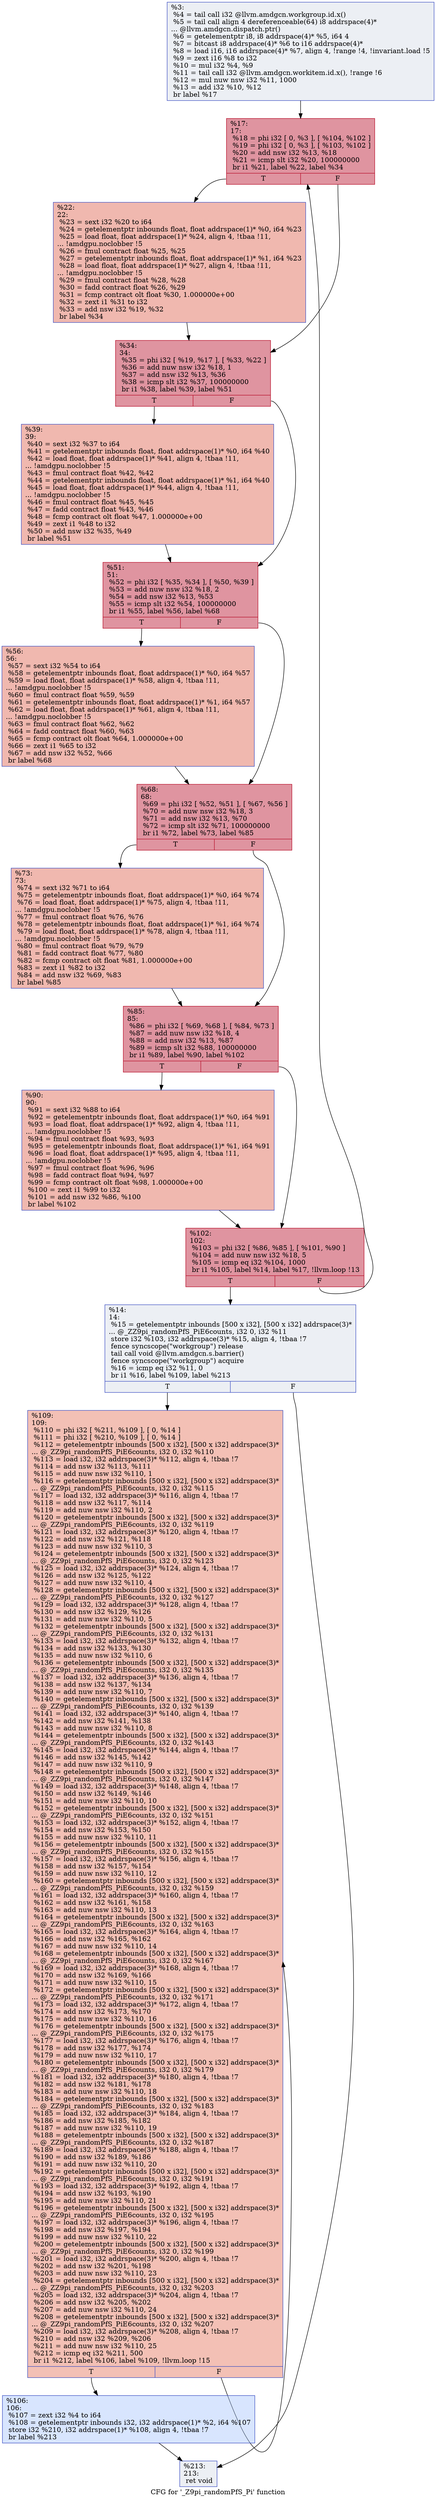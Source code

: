 digraph "CFG for '_Z9pi_randomPfS_Pi' function" {
	label="CFG for '_Z9pi_randomPfS_Pi' function";

	Node0x6125880 [shape=record,color="#3d50c3ff", style=filled, fillcolor="#d4dbe670",label="{%3:\l  %4 = tail call i32 @llvm.amdgcn.workgroup.id.x()\l  %5 = tail call align 4 dereferenceable(64) i8 addrspace(4)*\l... @llvm.amdgcn.dispatch.ptr()\l  %6 = getelementptr i8, i8 addrspace(4)* %5, i64 4\l  %7 = bitcast i8 addrspace(4)* %6 to i16 addrspace(4)*\l  %8 = load i16, i16 addrspace(4)* %7, align 4, !range !4, !invariant.load !5\l  %9 = zext i16 %8 to i32\l  %10 = mul i32 %4, %9\l  %11 = tail call i32 @llvm.amdgcn.workitem.id.x(), !range !6\l  %12 = mul nuw nsw i32 %11, 1000\l  %13 = add i32 %10, %12\l  br label %17\l}"];
	Node0x6125880 -> Node0x6127780;
	Node0x6127880 [shape=record,color="#3d50c3ff", style=filled, fillcolor="#d4dbe670",label="{%14:\l14:                                               \l  %15 = getelementptr inbounds [500 x i32], [500 x i32] addrspace(3)*\l... @_ZZ9pi_randomPfS_PiE6counts, i32 0, i32 %11\l  store i32 %103, i32 addrspace(3)* %15, align 4, !tbaa !7\l  fence syncscope(\"workgroup\") release\l  tail call void @llvm.amdgcn.s.barrier()\l  fence syncscope(\"workgroup\") acquire\l  %16 = icmp eq i32 %11, 0\l  br i1 %16, label %109, label %213\l|{<s0>T|<s1>F}}"];
	Node0x6127880:s0 -> Node0x61271d0;
	Node0x6127880:s1 -> Node0x61280b0;
	Node0x6127780 [shape=record,color="#b70d28ff", style=filled, fillcolor="#b70d2870",label="{%17:\l17:                                               \l  %18 = phi i32 [ 0, %3 ], [ %104, %102 ]\l  %19 = phi i32 [ 0, %3 ], [ %103, %102 ]\l  %20 = add nsw i32 %13, %18\l  %21 = icmp slt i32 %20, 100000000\l  br i1 %21, label %22, label %34\l|{<s0>T|<s1>F}}"];
	Node0x6127780:s0 -> Node0x6128530;
	Node0x6127780:s1 -> Node0x61285c0;
	Node0x6128530 [shape=record,color="#3d50c3ff", style=filled, fillcolor="#dc5d4a70",label="{%22:\l22:                                               \l  %23 = sext i32 %20 to i64\l  %24 = getelementptr inbounds float, float addrspace(1)* %0, i64 %23\l  %25 = load float, float addrspace(1)* %24, align 4, !tbaa !11,\l... !amdgpu.noclobber !5\l  %26 = fmul contract float %25, %25\l  %27 = getelementptr inbounds float, float addrspace(1)* %1, i64 %23\l  %28 = load float, float addrspace(1)* %27, align 4, !tbaa !11,\l... !amdgpu.noclobber !5\l  %29 = fmul contract float %28, %28\l  %30 = fadd contract float %26, %29\l  %31 = fcmp contract olt float %30, 1.000000e+00\l  %32 = zext i1 %31 to i32\l  %33 = add nsw i32 %19, %32\l  br label %34\l}"];
	Node0x6128530 -> Node0x61285c0;
	Node0x61285c0 [shape=record,color="#b70d28ff", style=filled, fillcolor="#b70d2870",label="{%34:\l34:                                               \l  %35 = phi i32 [ %19, %17 ], [ %33, %22 ]\l  %36 = add nuw nsw i32 %18, 1\l  %37 = add nsw i32 %13, %36\l  %38 = icmp slt i32 %37, 100000000\l  br i1 %38, label %39, label %51\l|{<s0>T|<s1>F}}"];
	Node0x61285c0:s0 -> Node0x612a910;
	Node0x61285c0:s1 -> Node0x612a960;
	Node0x612a910 [shape=record,color="#3d50c3ff", style=filled, fillcolor="#dc5d4a70",label="{%39:\l39:                                               \l  %40 = sext i32 %37 to i64\l  %41 = getelementptr inbounds float, float addrspace(1)* %0, i64 %40\l  %42 = load float, float addrspace(1)* %41, align 4, !tbaa !11,\l... !amdgpu.noclobber !5\l  %43 = fmul contract float %42, %42\l  %44 = getelementptr inbounds float, float addrspace(1)* %1, i64 %40\l  %45 = load float, float addrspace(1)* %44, align 4, !tbaa !11,\l... !amdgpu.noclobber !5\l  %46 = fmul contract float %45, %45\l  %47 = fadd contract float %43, %46\l  %48 = fcmp contract olt float %47, 1.000000e+00\l  %49 = zext i1 %48 to i32\l  %50 = add nsw i32 %35, %49\l  br label %51\l}"];
	Node0x612a910 -> Node0x612a960;
	Node0x612a960 [shape=record,color="#b70d28ff", style=filled, fillcolor="#b70d2870",label="{%51:\l51:                                               \l  %52 = phi i32 [ %35, %34 ], [ %50, %39 ]\l  %53 = add nuw nsw i32 %18, 2\l  %54 = add nsw i32 %13, %53\l  %55 = icmp slt i32 %54, 100000000\l  br i1 %55, label %56, label %68\l|{<s0>T|<s1>F}}"];
	Node0x612a960:s0 -> Node0x612b3b0;
	Node0x612a960:s1 -> Node0x612b400;
	Node0x612b3b0 [shape=record,color="#3d50c3ff", style=filled, fillcolor="#dc5d4a70",label="{%56:\l56:                                               \l  %57 = sext i32 %54 to i64\l  %58 = getelementptr inbounds float, float addrspace(1)* %0, i64 %57\l  %59 = load float, float addrspace(1)* %58, align 4, !tbaa !11,\l... !amdgpu.noclobber !5\l  %60 = fmul contract float %59, %59\l  %61 = getelementptr inbounds float, float addrspace(1)* %1, i64 %57\l  %62 = load float, float addrspace(1)* %61, align 4, !tbaa !11,\l... !amdgpu.noclobber !5\l  %63 = fmul contract float %62, %62\l  %64 = fadd contract float %60, %63\l  %65 = fcmp contract olt float %64, 1.000000e+00\l  %66 = zext i1 %65 to i32\l  %67 = add nsw i32 %52, %66\l  br label %68\l}"];
	Node0x612b3b0 -> Node0x612b400;
	Node0x612b400 [shape=record,color="#b70d28ff", style=filled, fillcolor="#b70d2870",label="{%68:\l68:                                               \l  %69 = phi i32 [ %52, %51 ], [ %67, %56 ]\l  %70 = add nuw nsw i32 %18, 3\l  %71 = add nsw i32 %13, %70\l  %72 = icmp slt i32 %71, 100000000\l  br i1 %72, label %73, label %85\l|{<s0>T|<s1>F}}"];
	Node0x612b400:s0 -> Node0x612c060;
	Node0x612b400:s1 -> Node0x612c0b0;
	Node0x612c060 [shape=record,color="#3d50c3ff", style=filled, fillcolor="#dc5d4a70",label="{%73:\l73:                                               \l  %74 = sext i32 %71 to i64\l  %75 = getelementptr inbounds float, float addrspace(1)* %0, i64 %74\l  %76 = load float, float addrspace(1)* %75, align 4, !tbaa !11,\l... !amdgpu.noclobber !5\l  %77 = fmul contract float %76, %76\l  %78 = getelementptr inbounds float, float addrspace(1)* %1, i64 %74\l  %79 = load float, float addrspace(1)* %78, align 4, !tbaa !11,\l... !amdgpu.noclobber !5\l  %80 = fmul contract float %79, %79\l  %81 = fadd contract float %77, %80\l  %82 = fcmp contract olt float %81, 1.000000e+00\l  %83 = zext i1 %82 to i32\l  %84 = add nsw i32 %69, %83\l  br label %85\l}"];
	Node0x612c060 -> Node0x612c0b0;
	Node0x612c0b0 [shape=record,color="#b70d28ff", style=filled, fillcolor="#b70d2870",label="{%85:\l85:                                               \l  %86 = phi i32 [ %69, %68 ], [ %84, %73 ]\l  %87 = add nuw nsw i32 %18, 4\l  %88 = add nsw i32 %13, %87\l  %89 = icmp slt i32 %88, 100000000\l  br i1 %89, label %90, label %102\l|{<s0>T|<s1>F}}"];
	Node0x612c0b0:s0 -> Node0x612cb00;
	Node0x612c0b0:s1 -> Node0x61281f0;
	Node0x612cb00 [shape=record,color="#3d50c3ff", style=filled, fillcolor="#dc5d4a70",label="{%90:\l90:                                               \l  %91 = sext i32 %88 to i64\l  %92 = getelementptr inbounds float, float addrspace(1)* %0, i64 %91\l  %93 = load float, float addrspace(1)* %92, align 4, !tbaa !11,\l... !amdgpu.noclobber !5\l  %94 = fmul contract float %93, %93\l  %95 = getelementptr inbounds float, float addrspace(1)* %1, i64 %91\l  %96 = load float, float addrspace(1)* %95, align 4, !tbaa !11,\l... !amdgpu.noclobber !5\l  %97 = fmul contract float %96, %96\l  %98 = fadd contract float %94, %97\l  %99 = fcmp contract olt float %98, 1.000000e+00\l  %100 = zext i1 %99 to i32\l  %101 = add nsw i32 %86, %100\l  br label %102\l}"];
	Node0x612cb00 -> Node0x61281f0;
	Node0x61281f0 [shape=record,color="#b70d28ff", style=filled, fillcolor="#b70d2870",label="{%102:\l102:                                              \l  %103 = phi i32 [ %86, %85 ], [ %101, %90 ]\l  %104 = add nuw nsw i32 %18, 5\l  %105 = icmp eq i32 %104, 1000\l  br i1 %105, label %14, label %17, !llvm.loop !13\l|{<s0>T|<s1>F}}"];
	Node0x61281f0:s0 -> Node0x6127880;
	Node0x61281f0:s1 -> Node0x6127780;
	Node0x612d5b0 [shape=record,color="#3d50c3ff", style=filled, fillcolor="#a7c5fe70",label="{%106:\l106:                                              \l  %107 = zext i32 %4 to i64\l  %108 = getelementptr inbounds i32, i32 addrspace(1)* %2, i64 %107\l  store i32 %210, i32 addrspace(1)* %108, align 4, !tbaa !7\l  br label %213\l}"];
	Node0x612d5b0 -> Node0x61280b0;
	Node0x61271d0 [shape=record,color="#3d50c3ff", style=filled, fillcolor="#e5705870",label="{%109:\l109:                                              \l  %110 = phi i32 [ %211, %109 ], [ 0, %14 ]\l  %111 = phi i32 [ %210, %109 ], [ 0, %14 ]\l  %112 = getelementptr inbounds [500 x i32], [500 x i32] addrspace(3)*\l... @_ZZ9pi_randomPfS_PiE6counts, i32 0, i32 %110\l  %113 = load i32, i32 addrspace(3)* %112, align 4, !tbaa !7\l  %114 = add nsw i32 %113, %111\l  %115 = add nuw nsw i32 %110, 1\l  %116 = getelementptr inbounds [500 x i32], [500 x i32] addrspace(3)*\l... @_ZZ9pi_randomPfS_PiE6counts, i32 0, i32 %115\l  %117 = load i32, i32 addrspace(3)* %116, align 4, !tbaa !7\l  %118 = add nsw i32 %117, %114\l  %119 = add nuw nsw i32 %110, 2\l  %120 = getelementptr inbounds [500 x i32], [500 x i32] addrspace(3)*\l... @_ZZ9pi_randomPfS_PiE6counts, i32 0, i32 %119\l  %121 = load i32, i32 addrspace(3)* %120, align 4, !tbaa !7\l  %122 = add nsw i32 %121, %118\l  %123 = add nuw nsw i32 %110, 3\l  %124 = getelementptr inbounds [500 x i32], [500 x i32] addrspace(3)*\l... @_ZZ9pi_randomPfS_PiE6counts, i32 0, i32 %123\l  %125 = load i32, i32 addrspace(3)* %124, align 4, !tbaa !7\l  %126 = add nsw i32 %125, %122\l  %127 = add nuw nsw i32 %110, 4\l  %128 = getelementptr inbounds [500 x i32], [500 x i32] addrspace(3)*\l... @_ZZ9pi_randomPfS_PiE6counts, i32 0, i32 %127\l  %129 = load i32, i32 addrspace(3)* %128, align 4, !tbaa !7\l  %130 = add nsw i32 %129, %126\l  %131 = add nuw nsw i32 %110, 5\l  %132 = getelementptr inbounds [500 x i32], [500 x i32] addrspace(3)*\l... @_ZZ9pi_randomPfS_PiE6counts, i32 0, i32 %131\l  %133 = load i32, i32 addrspace(3)* %132, align 4, !tbaa !7\l  %134 = add nsw i32 %133, %130\l  %135 = add nuw nsw i32 %110, 6\l  %136 = getelementptr inbounds [500 x i32], [500 x i32] addrspace(3)*\l... @_ZZ9pi_randomPfS_PiE6counts, i32 0, i32 %135\l  %137 = load i32, i32 addrspace(3)* %136, align 4, !tbaa !7\l  %138 = add nsw i32 %137, %134\l  %139 = add nuw nsw i32 %110, 7\l  %140 = getelementptr inbounds [500 x i32], [500 x i32] addrspace(3)*\l... @_ZZ9pi_randomPfS_PiE6counts, i32 0, i32 %139\l  %141 = load i32, i32 addrspace(3)* %140, align 4, !tbaa !7\l  %142 = add nsw i32 %141, %138\l  %143 = add nuw nsw i32 %110, 8\l  %144 = getelementptr inbounds [500 x i32], [500 x i32] addrspace(3)*\l... @_ZZ9pi_randomPfS_PiE6counts, i32 0, i32 %143\l  %145 = load i32, i32 addrspace(3)* %144, align 4, !tbaa !7\l  %146 = add nsw i32 %145, %142\l  %147 = add nuw nsw i32 %110, 9\l  %148 = getelementptr inbounds [500 x i32], [500 x i32] addrspace(3)*\l... @_ZZ9pi_randomPfS_PiE6counts, i32 0, i32 %147\l  %149 = load i32, i32 addrspace(3)* %148, align 4, !tbaa !7\l  %150 = add nsw i32 %149, %146\l  %151 = add nuw nsw i32 %110, 10\l  %152 = getelementptr inbounds [500 x i32], [500 x i32] addrspace(3)*\l... @_ZZ9pi_randomPfS_PiE6counts, i32 0, i32 %151\l  %153 = load i32, i32 addrspace(3)* %152, align 4, !tbaa !7\l  %154 = add nsw i32 %153, %150\l  %155 = add nuw nsw i32 %110, 11\l  %156 = getelementptr inbounds [500 x i32], [500 x i32] addrspace(3)*\l... @_ZZ9pi_randomPfS_PiE6counts, i32 0, i32 %155\l  %157 = load i32, i32 addrspace(3)* %156, align 4, !tbaa !7\l  %158 = add nsw i32 %157, %154\l  %159 = add nuw nsw i32 %110, 12\l  %160 = getelementptr inbounds [500 x i32], [500 x i32] addrspace(3)*\l... @_ZZ9pi_randomPfS_PiE6counts, i32 0, i32 %159\l  %161 = load i32, i32 addrspace(3)* %160, align 4, !tbaa !7\l  %162 = add nsw i32 %161, %158\l  %163 = add nuw nsw i32 %110, 13\l  %164 = getelementptr inbounds [500 x i32], [500 x i32] addrspace(3)*\l... @_ZZ9pi_randomPfS_PiE6counts, i32 0, i32 %163\l  %165 = load i32, i32 addrspace(3)* %164, align 4, !tbaa !7\l  %166 = add nsw i32 %165, %162\l  %167 = add nuw nsw i32 %110, 14\l  %168 = getelementptr inbounds [500 x i32], [500 x i32] addrspace(3)*\l... @_ZZ9pi_randomPfS_PiE6counts, i32 0, i32 %167\l  %169 = load i32, i32 addrspace(3)* %168, align 4, !tbaa !7\l  %170 = add nsw i32 %169, %166\l  %171 = add nuw nsw i32 %110, 15\l  %172 = getelementptr inbounds [500 x i32], [500 x i32] addrspace(3)*\l... @_ZZ9pi_randomPfS_PiE6counts, i32 0, i32 %171\l  %173 = load i32, i32 addrspace(3)* %172, align 4, !tbaa !7\l  %174 = add nsw i32 %173, %170\l  %175 = add nuw nsw i32 %110, 16\l  %176 = getelementptr inbounds [500 x i32], [500 x i32] addrspace(3)*\l... @_ZZ9pi_randomPfS_PiE6counts, i32 0, i32 %175\l  %177 = load i32, i32 addrspace(3)* %176, align 4, !tbaa !7\l  %178 = add nsw i32 %177, %174\l  %179 = add nuw nsw i32 %110, 17\l  %180 = getelementptr inbounds [500 x i32], [500 x i32] addrspace(3)*\l... @_ZZ9pi_randomPfS_PiE6counts, i32 0, i32 %179\l  %181 = load i32, i32 addrspace(3)* %180, align 4, !tbaa !7\l  %182 = add nsw i32 %181, %178\l  %183 = add nuw nsw i32 %110, 18\l  %184 = getelementptr inbounds [500 x i32], [500 x i32] addrspace(3)*\l... @_ZZ9pi_randomPfS_PiE6counts, i32 0, i32 %183\l  %185 = load i32, i32 addrspace(3)* %184, align 4, !tbaa !7\l  %186 = add nsw i32 %185, %182\l  %187 = add nuw nsw i32 %110, 19\l  %188 = getelementptr inbounds [500 x i32], [500 x i32] addrspace(3)*\l... @_ZZ9pi_randomPfS_PiE6counts, i32 0, i32 %187\l  %189 = load i32, i32 addrspace(3)* %188, align 4, !tbaa !7\l  %190 = add nsw i32 %189, %186\l  %191 = add nuw nsw i32 %110, 20\l  %192 = getelementptr inbounds [500 x i32], [500 x i32] addrspace(3)*\l... @_ZZ9pi_randomPfS_PiE6counts, i32 0, i32 %191\l  %193 = load i32, i32 addrspace(3)* %192, align 4, !tbaa !7\l  %194 = add nsw i32 %193, %190\l  %195 = add nuw nsw i32 %110, 21\l  %196 = getelementptr inbounds [500 x i32], [500 x i32] addrspace(3)*\l... @_ZZ9pi_randomPfS_PiE6counts, i32 0, i32 %195\l  %197 = load i32, i32 addrspace(3)* %196, align 4, !tbaa !7\l  %198 = add nsw i32 %197, %194\l  %199 = add nuw nsw i32 %110, 22\l  %200 = getelementptr inbounds [500 x i32], [500 x i32] addrspace(3)*\l... @_ZZ9pi_randomPfS_PiE6counts, i32 0, i32 %199\l  %201 = load i32, i32 addrspace(3)* %200, align 4, !tbaa !7\l  %202 = add nsw i32 %201, %198\l  %203 = add nuw nsw i32 %110, 23\l  %204 = getelementptr inbounds [500 x i32], [500 x i32] addrspace(3)*\l... @_ZZ9pi_randomPfS_PiE6counts, i32 0, i32 %203\l  %205 = load i32, i32 addrspace(3)* %204, align 4, !tbaa !7\l  %206 = add nsw i32 %205, %202\l  %207 = add nuw nsw i32 %110, 24\l  %208 = getelementptr inbounds [500 x i32], [500 x i32] addrspace(3)*\l... @_ZZ9pi_randomPfS_PiE6counts, i32 0, i32 %207\l  %209 = load i32, i32 addrspace(3)* %208, align 4, !tbaa !7\l  %210 = add nsw i32 %209, %206\l  %211 = add nuw nsw i32 %110, 25\l  %212 = icmp eq i32 %211, 500\l  br i1 %212, label %106, label %109, !llvm.loop !15\l|{<s0>T|<s1>F}}"];
	Node0x61271d0:s0 -> Node0x612d5b0;
	Node0x61271d0:s1 -> Node0x61271d0;
	Node0x61280b0 [shape=record,color="#3d50c3ff", style=filled, fillcolor="#d4dbe670",label="{%213:\l213:                                              \l  ret void\l}"];
}
